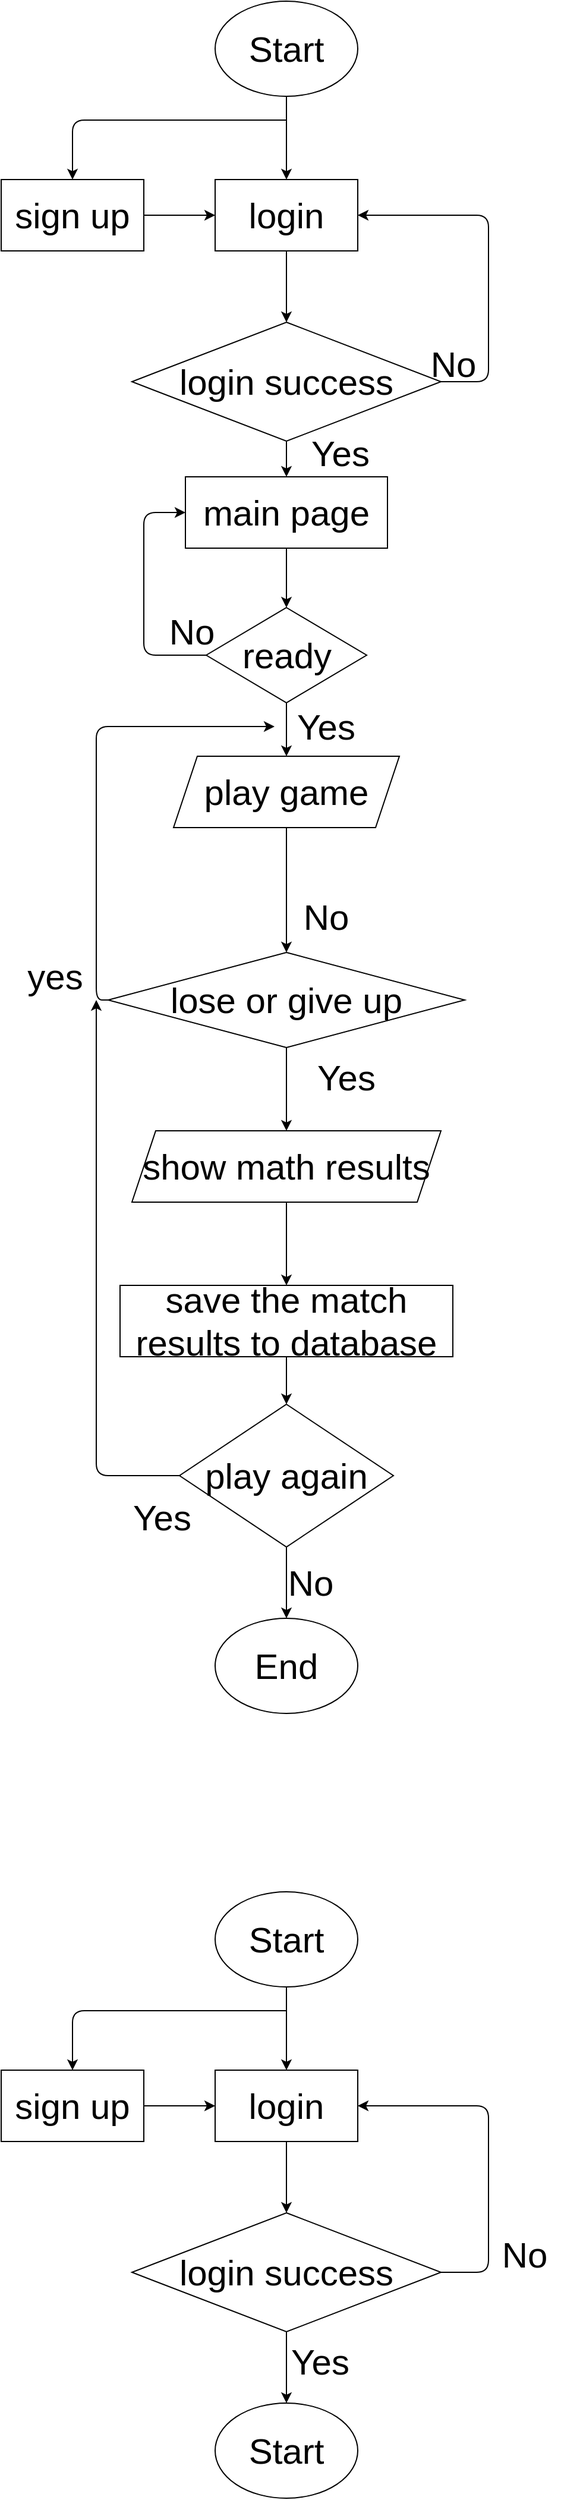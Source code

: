 <mxfile>
    <diagram id="ZiwUPvzdd0FMuqxAXoV6" name="Page-1">
        <mxGraphModel dx="762" dy="1685" grid="1" gridSize="10" guides="1" tooltips="1" connect="1" arrows="1" fold="1" page="1" pageScale="1" pageWidth="850" pageHeight="1100" math="0" shadow="0">
            <root>
                <mxCell id="0"/>
                <mxCell id="1" parent="0"/>
                <mxCell id="14" value="" style="edgeStyle=none;html=1;fontSize=30;" parent="1" source="2" target="3" edge="1">
                    <mxGeometry relative="1" as="geometry"/>
                </mxCell>
                <mxCell id="42" style="edgeStyle=none;html=1;endArrow=classic;endFill=1;fontSize=30;" parent="1" target="41" edge="1">
                    <mxGeometry relative="1" as="geometry">
                        <Array as="points">
                            <mxPoint x="260" y="140"/>
                        </Array>
                        <mxPoint x="440" y="140" as="sourcePoint"/>
                    </mxGeometry>
                </mxCell>
                <mxCell id="2" value="Start" style="ellipse;whiteSpace=wrap;html=1;fontSize=30;" parent="1" vertex="1">
                    <mxGeometry x="380" y="40" width="120" height="80" as="geometry"/>
                </mxCell>
                <mxCell id="15" value="" style="edgeStyle=none;html=1;fontSize=30;" parent="1" source="3" target="4" edge="1">
                    <mxGeometry relative="1" as="geometry"/>
                </mxCell>
                <mxCell id="3" value="login" style="rounded=0;whiteSpace=wrap;html=1;fontSize=30;" parent="1" vertex="1">
                    <mxGeometry x="380" y="190" width="120" height="60" as="geometry"/>
                </mxCell>
                <mxCell id="16" value="" style="edgeStyle=none;html=1;fontSize=30;" parent="1" source="4" target="5" edge="1">
                    <mxGeometry relative="1" as="geometry"/>
                </mxCell>
                <mxCell id="32" style="edgeStyle=none;html=1;exitX=1;exitY=0.5;exitDx=0;exitDy=0;entryX=1;entryY=0.5;entryDx=0;entryDy=0;fontSize=30;" parent="1" source="4" target="3" edge="1">
                    <mxGeometry relative="1" as="geometry">
                        <Array as="points">
                            <mxPoint x="610" y="360"/>
                            <mxPoint x="610" y="220"/>
                        </Array>
                    </mxGeometry>
                </mxCell>
                <mxCell id="4" value="login success" style="rhombus;whiteSpace=wrap;html=1;fontSize=30;" parent="1" vertex="1">
                    <mxGeometry x="310" y="310" width="260" height="100" as="geometry"/>
                </mxCell>
                <mxCell id="46" value="" style="edgeStyle=none;html=1;fontSize=30;" parent="1" source="5" target="45" edge="1">
                    <mxGeometry relative="1" as="geometry"/>
                </mxCell>
                <mxCell id="5" value="main page" style="rounded=0;whiteSpace=wrap;html=1;fontSize=30;" parent="1" vertex="1">
                    <mxGeometry x="355" y="440" width="170" height="60" as="geometry"/>
                </mxCell>
                <mxCell id="20" value="" style="edgeStyle=none;html=1;fontSize=30;" parent="1" source="8" target="10" edge="1">
                    <mxGeometry relative="1" as="geometry"/>
                </mxCell>
                <mxCell id="51" style="edgeStyle=none;html=1;fontSize=30;" parent="1" source="8" edge="1">
                    <mxGeometry relative="1" as="geometry">
                        <mxPoint x="430" y="650" as="targetPoint"/>
                        <Array as="points">
                            <mxPoint x="280" y="880"/>
                            <mxPoint x="280" y="650"/>
                        </Array>
                    </mxGeometry>
                </mxCell>
                <mxCell id="8" value="lose or give up" style="rhombus;whiteSpace=wrap;html=1;fontSize=30;" parent="1" vertex="1">
                    <mxGeometry x="290" y="840" width="300" height="80" as="geometry"/>
                </mxCell>
                <mxCell id="44" style="edgeStyle=none;html=1;entryX=0.5;entryY=0;entryDx=0;entryDy=0;fontSize=30;" parent="1" source="9" target="8" edge="1">
                    <mxGeometry relative="1" as="geometry"/>
                </mxCell>
                <mxCell id="9" value="play game" style="shape=parallelogram;perimeter=parallelogramPerimeter;whiteSpace=wrap;html=1;fixedSize=1;fontSize=30;" parent="1" vertex="1">
                    <mxGeometry x="345" y="675" width="190" height="60" as="geometry"/>
                </mxCell>
                <mxCell id="21" value="" style="edgeStyle=none;html=1;fontSize=30;" parent="1" source="10" target="11" edge="1">
                    <mxGeometry relative="1" as="geometry"/>
                </mxCell>
                <mxCell id="10" value="show math results" style="shape=parallelogram;perimeter=parallelogramPerimeter;whiteSpace=wrap;html=1;fixedSize=1;fontSize=30;" parent="1" vertex="1">
                    <mxGeometry x="310" y="990" width="260" height="60" as="geometry"/>
                </mxCell>
                <mxCell id="22" value="" style="edgeStyle=none;html=1;fontSize=30;" parent="1" source="11" target="12" edge="1">
                    <mxGeometry relative="1" as="geometry"/>
                </mxCell>
                <mxCell id="11" value="save the match results to database" style="rounded=0;whiteSpace=wrap;html=1;fontSize=30;" parent="1" vertex="1">
                    <mxGeometry x="300" y="1120" width="280" height="60" as="geometry"/>
                </mxCell>
                <mxCell id="23" value="" style="edgeStyle=none;html=1;fontSize=30;" parent="1" source="12" target="13" edge="1">
                    <mxGeometry relative="1" as="geometry"/>
                </mxCell>
                <mxCell id="53" style="edgeStyle=none;html=1;fontSize=30;" parent="1" source="12" edge="1">
                    <mxGeometry relative="1" as="geometry">
                        <mxPoint x="280" y="880" as="targetPoint"/>
                        <Array as="points">
                            <mxPoint x="280" y="1280"/>
                        </Array>
                    </mxGeometry>
                </mxCell>
                <mxCell id="12" value="play again" style="rhombus;whiteSpace=wrap;html=1;fontSize=30;" parent="1" vertex="1">
                    <mxGeometry x="350" y="1220" width="180" height="120" as="geometry"/>
                </mxCell>
                <mxCell id="13" value="End" style="ellipse;whiteSpace=wrap;html=1;fontSize=30;" parent="1" vertex="1">
                    <mxGeometry x="380" y="1400" width="120" height="80" as="geometry"/>
                </mxCell>
                <mxCell id="24" value="Yes" style="text;html=1;align=center;verticalAlign=middle;resizable=0;points=[];autosize=1;strokeColor=none;fillColor=none;fontSize=30;" parent="1" vertex="1">
                    <mxGeometry x="450" y="395" width="70" height="50" as="geometry"/>
                </mxCell>
                <mxCell id="25" value="No" style="text;html=1;align=center;verticalAlign=middle;resizable=0;points=[];autosize=1;strokeColor=none;fillColor=none;fontSize=30;" parent="1" vertex="1">
                    <mxGeometry x="442.5" y="785" width="60" height="50" as="geometry"/>
                </mxCell>
                <mxCell id="26" value="Yes" style="text;html=1;align=center;verticalAlign=middle;resizable=0;points=[];autosize=1;strokeColor=none;fillColor=none;fontSize=30;" parent="1" vertex="1">
                    <mxGeometry x="455" y="920" width="70" height="50" as="geometry"/>
                </mxCell>
                <mxCell id="27" value="No" style="text;html=1;align=center;verticalAlign=middle;resizable=0;points=[];autosize=1;strokeColor=none;fillColor=none;fontSize=30;" parent="1" vertex="1">
                    <mxGeometry x="430" y="1345" width="60" height="50" as="geometry"/>
                </mxCell>
                <mxCell id="33" value="No" style="text;html=1;align=center;verticalAlign=middle;resizable=0;points=[];autosize=1;strokeColor=none;fillColor=none;fontSize=30;" parent="1" vertex="1">
                    <mxGeometry x="550" y="320" width="60" height="50" as="geometry"/>
                </mxCell>
                <mxCell id="37" value="Yes" style="text;html=1;align=center;verticalAlign=middle;resizable=0;points=[];autosize=1;strokeColor=none;fillColor=none;fontSize=30;" parent="1" vertex="1">
                    <mxGeometry x="300" y="1290" width="70" height="50" as="geometry"/>
                </mxCell>
                <mxCell id="43" value="" style="edgeStyle=none;html=1;endArrow=classic;endFill=1;fontSize=30;" parent="1" source="41" target="3" edge="1">
                    <mxGeometry relative="1" as="geometry"/>
                </mxCell>
                <mxCell id="41" value="sign up" style="rounded=0;whiteSpace=wrap;html=1;fontSize=30;" parent="1" vertex="1">
                    <mxGeometry x="200" y="190" width="120" height="60" as="geometry"/>
                </mxCell>
                <mxCell id="47" value="" style="edgeStyle=none;html=1;fontSize=30;" parent="1" source="45" target="9" edge="1">
                    <mxGeometry relative="1" as="geometry"/>
                </mxCell>
                <mxCell id="49" style="edgeStyle=none;html=1;entryX=0;entryY=0.5;entryDx=0;entryDy=0;fontSize=30;" parent="1" source="45" target="5" edge="1">
                    <mxGeometry relative="1" as="geometry">
                        <mxPoint x="430" y="520" as="targetPoint"/>
                        <Array as="points">
                            <mxPoint x="320" y="590"/>
                            <mxPoint x="320" y="470"/>
                        </Array>
                    </mxGeometry>
                </mxCell>
                <mxCell id="45" value="ready" style="rhombus;whiteSpace=wrap;html=1;fontSize=30;" parent="1" vertex="1">
                    <mxGeometry x="372.5" y="550" width="135" height="80" as="geometry"/>
                </mxCell>
                <mxCell id="48" value="Yes" style="text;html=1;align=center;verticalAlign=middle;resizable=0;points=[];autosize=1;strokeColor=none;fillColor=none;fontSize=30;" parent="1" vertex="1">
                    <mxGeometry x="437.5" y="625" width="70" height="50" as="geometry"/>
                </mxCell>
                <mxCell id="50" value="No" style="text;html=1;align=center;verticalAlign=middle;resizable=0;points=[];autosize=1;strokeColor=none;fillColor=none;fontSize=30;" parent="1" vertex="1">
                    <mxGeometry x="330" y="545" width="60" height="50" as="geometry"/>
                </mxCell>
                <mxCell id="52" value="yes" style="text;html=1;align=center;verticalAlign=middle;resizable=0;points=[];autosize=1;strokeColor=none;fillColor=none;fontSize=30;" parent="1" vertex="1">
                    <mxGeometry x="210" y="835" width="70" height="50" as="geometry"/>
                </mxCell>
                <mxCell id="54" value="" style="edgeStyle=none;html=1;fontSize=30;" edge="1" parent="1" source="56" target="58">
                    <mxGeometry relative="1" as="geometry"/>
                </mxCell>
                <mxCell id="55" style="edgeStyle=none;html=1;endArrow=classic;endFill=1;fontSize=30;" edge="1" parent="1" target="64">
                    <mxGeometry relative="1" as="geometry">
                        <Array as="points">
                            <mxPoint x="260" y="1730"/>
                        </Array>
                        <mxPoint x="440" y="1730" as="sourcePoint"/>
                    </mxGeometry>
                </mxCell>
                <mxCell id="56" value="Start" style="ellipse;whiteSpace=wrap;html=1;fontSize=30;" vertex="1" parent="1">
                    <mxGeometry x="380" y="1630" width="120" height="80" as="geometry"/>
                </mxCell>
                <mxCell id="57" value="" style="edgeStyle=none;html=1;fontSize=30;" edge="1" parent="1" source="58" target="60">
                    <mxGeometry relative="1" as="geometry"/>
                </mxCell>
                <mxCell id="58" value="login" style="rounded=0;whiteSpace=wrap;html=1;fontSize=30;" vertex="1" parent="1">
                    <mxGeometry x="380" y="1780" width="120" height="60" as="geometry"/>
                </mxCell>
                <mxCell id="59" style="edgeStyle=none;html=1;exitX=1;exitY=0.5;exitDx=0;exitDy=0;entryX=1;entryY=0.5;entryDx=0;entryDy=0;fontSize=30;" edge="1" parent="1" source="60" target="58">
                    <mxGeometry relative="1" as="geometry">
                        <Array as="points">
                            <mxPoint x="610" y="1950"/>
                            <mxPoint x="610" y="1810"/>
                        </Array>
                    </mxGeometry>
                </mxCell>
                <mxCell id="66" value="" style="edgeStyle=none;html=1;fontSize=30;" edge="1" parent="1" source="60" target="65">
                    <mxGeometry relative="1" as="geometry"/>
                </mxCell>
                <mxCell id="60" value="login success" style="rhombus;whiteSpace=wrap;html=1;fontSize=30;" vertex="1" parent="1">
                    <mxGeometry x="310" y="1900" width="260" height="100" as="geometry"/>
                </mxCell>
                <mxCell id="62" value="No" style="text;html=1;align=center;verticalAlign=middle;resizable=0;points=[];autosize=1;strokeColor=none;fillColor=none;fontSize=30;" vertex="1" parent="1">
                    <mxGeometry x="610" y="1910" width="60" height="50" as="geometry"/>
                </mxCell>
                <mxCell id="63" value="" style="edgeStyle=none;html=1;endArrow=classic;endFill=1;fontSize=30;" edge="1" parent="1" source="64" target="58">
                    <mxGeometry relative="1" as="geometry"/>
                </mxCell>
                <mxCell id="64" value="sign up" style="rounded=0;whiteSpace=wrap;html=1;fontSize=30;" vertex="1" parent="1">
                    <mxGeometry x="200" y="1780" width="120" height="60" as="geometry"/>
                </mxCell>
                <mxCell id="65" value="Start" style="ellipse;whiteSpace=wrap;html=1;fontSize=30;" vertex="1" parent="1">
                    <mxGeometry x="380" y="2060" width="120" height="80" as="geometry"/>
                </mxCell>
                <mxCell id="67" value="Yes" style="text;html=1;align=center;verticalAlign=middle;resizable=0;points=[];autosize=1;strokeColor=none;fillColor=none;fontSize=30;" vertex="1" parent="1">
                    <mxGeometry x="432.5" y="2000" width="70" height="50" as="geometry"/>
                </mxCell>
            </root>
        </mxGraphModel>
    </diagram>
</mxfile>
